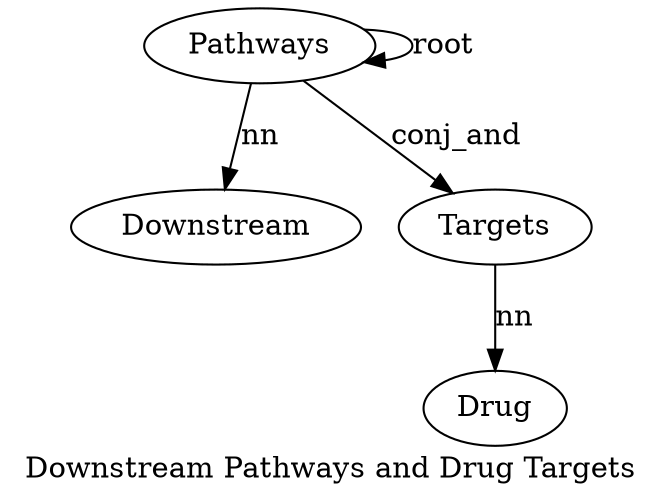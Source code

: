 digraph "Downstream Pathways and Drug Targets" {
label="Downstream Pathways and Drug Targets";
Pathways2 [style=filled, fillcolor=white, label=Pathways];
Downstream1 [style=filled, fillcolor=white, label=Downstream];
Pathways2 -> Downstream1  [label=nn];
Pathways2 -> Pathways2  [label=root];
Targets5 [style=filled, fillcolor=white, label=Targets];
Drug4 [style=filled, fillcolor=white, label=Drug];
Targets5 -> Drug4  [label=nn];
Pathways2 -> Targets5  [label=conj_and];
}
